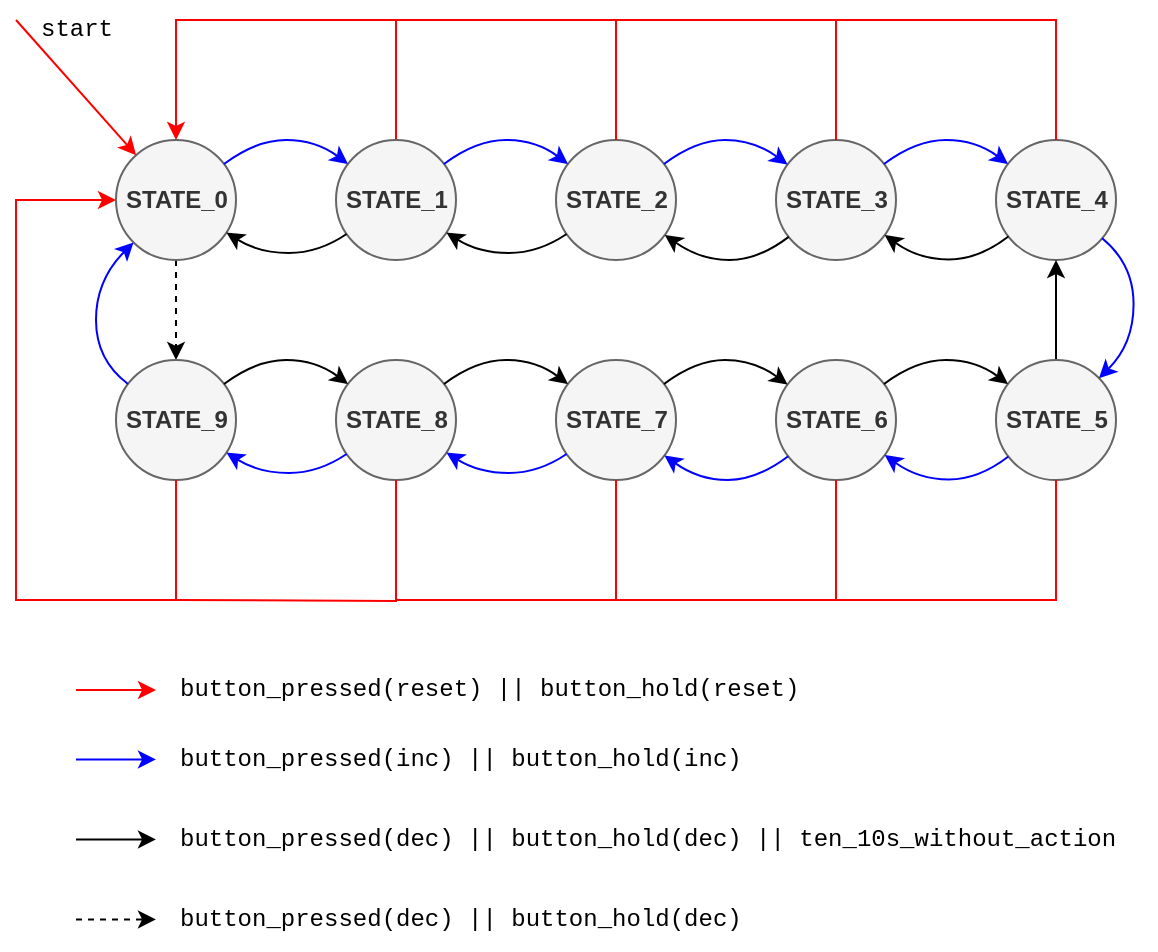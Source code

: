 <mxfile version="20.3.0" type="device"><diagram id="Iyprk-X7drIRWOE8n8lU" name="Page-1"><mxGraphModel dx="981" dy="631" grid="1" gridSize="10" guides="1" tooltips="1" connect="1" arrows="1" fold="1" page="1" pageScale="1" pageWidth="827" pageHeight="1169" math="0" shadow="0"><root><mxCell id="0"/><mxCell id="1" parent="0"/><mxCell id="XZF1xgV7L7DOeaFU_y2T-44" style="edgeStyle=orthogonalEdgeStyle;rounded=0;orthogonalLoop=1;jettySize=auto;html=1;entryX=0.5;entryY=0;entryDx=0;entryDy=0;dashed=1;" edge="1" parent="1" source="XZF1xgV7L7DOeaFU_y2T-1" target="XZF1xgV7L7DOeaFU_y2T-5"><mxGeometry relative="1" as="geometry"/></mxCell><mxCell id="XZF1xgV7L7DOeaFU_y2T-1" value="STATE_0" style="shape=ellipse;html=1;dashed=0;whitespace=wrap;aspect=fixed;perimeter=ellipsePerimeter;fillColor=#f5f5f5;strokeColor=#666666;fontColor=#333333;fontStyle=1" vertex="1" parent="1"><mxGeometry x="170" y="180" width="60" height="60" as="geometry"/></mxCell><mxCell id="XZF1xgV7L7DOeaFU_y2T-11" style="edgeStyle=orthogonalEdgeStyle;rounded=0;orthogonalLoop=1;jettySize=auto;html=1;entryX=0.5;entryY=0;entryDx=0;entryDy=0;strokeWidth=1;fillColor=#f8cecc;strokeColor=#FF0000;" edge="1" parent="1" source="XZF1xgV7L7DOeaFU_y2T-2" target="XZF1xgV7L7DOeaFU_y2T-1"><mxGeometry relative="1" as="geometry"><Array as="points"><mxPoint x="310" y="120"/><mxPoint x="200" y="120"/></Array></mxGeometry></mxCell><mxCell id="XZF1xgV7L7DOeaFU_y2T-2" value="STATE_1" style="shape=ellipse;html=1;dashed=0;whitespace=wrap;aspect=fixed;perimeter=ellipsePerimeter;fillColor=#f5f5f5;strokeColor=#666666;fontColor=#333333;fontStyle=1" vertex="1" parent="1"><mxGeometry x="280" y="180" width="60" height="60" as="geometry"/></mxCell><mxCell id="XZF1xgV7L7DOeaFU_y2T-3" value="STATE_2" style="shape=ellipse;html=1;dashed=0;whitespace=wrap;aspect=fixed;perimeter=ellipsePerimeter;fillColor=#f5f5f5;strokeColor=#666666;fontColor=#333333;fontStyle=1" vertex="1" parent="1"><mxGeometry x="390" y="180" width="60" height="60" as="geometry"/></mxCell><mxCell id="XZF1xgV7L7DOeaFU_y2T-4" value="STATE_3" style="shape=ellipse;html=1;dashed=0;whitespace=wrap;aspect=fixed;perimeter=ellipsePerimeter;fillColor=#f5f5f5;strokeColor=#666666;fontColor=#333333;fontStyle=1" vertex="1" parent="1"><mxGeometry x="500" y="180" width="60" height="60" as="geometry"/></mxCell><mxCell id="XZF1xgV7L7DOeaFU_y2T-5" value="STATE_9" style="shape=ellipse;html=1;dashed=0;whitespace=wrap;aspect=fixed;perimeter=ellipsePerimeter;fillColor=#f5f5f5;strokeColor=#666666;fontColor=#333333;fontStyle=1" vertex="1" parent="1"><mxGeometry x="170" y="290" width="60" height="60" as="geometry"/></mxCell><mxCell id="XZF1xgV7L7DOeaFU_y2T-6" value="STATE_8" style="shape=ellipse;html=1;dashed=0;whitespace=wrap;aspect=fixed;perimeter=ellipsePerimeter;fillColor=#f5f5f5;strokeColor=#666666;fontColor=#333333;fontStyle=1" vertex="1" parent="1"><mxGeometry x="280" y="290" width="60" height="60" as="geometry"/></mxCell><mxCell id="XZF1xgV7L7DOeaFU_y2T-7" value="STATE_7" style="shape=ellipse;html=1;dashed=0;whitespace=wrap;aspect=fixed;perimeter=ellipsePerimeter;fillColor=#f5f5f5;strokeColor=#666666;fontColor=#333333;fontStyle=1" vertex="1" parent="1"><mxGeometry x="390" y="290" width="60" height="60" as="geometry"/></mxCell><mxCell id="XZF1xgV7L7DOeaFU_y2T-8" value="STATE_6" style="shape=ellipse;html=1;dashed=0;whitespace=wrap;aspect=fixed;perimeter=ellipsePerimeter;fillColor=#f5f5f5;strokeColor=#666666;fontColor=#333333;fontStyle=1" vertex="1" parent="1"><mxGeometry x="500" y="290" width="60" height="60" as="geometry"/></mxCell><mxCell id="XZF1xgV7L7DOeaFU_y2T-9" value="STATE_4" style="shape=ellipse;html=1;dashed=0;whitespace=wrap;aspect=fixed;perimeter=ellipsePerimeter;fillColor=#f5f5f5;strokeColor=#666666;fontColor=#333333;fontStyle=1" vertex="1" parent="1"><mxGeometry x="610" y="180" width="60" height="60" as="geometry"/></mxCell><mxCell id="XZF1xgV7L7DOeaFU_y2T-45" style="edgeStyle=orthogonalEdgeStyle;rounded=0;orthogonalLoop=1;jettySize=auto;html=1;" edge="1" parent="1" source="XZF1xgV7L7DOeaFU_y2T-10" target="XZF1xgV7L7DOeaFU_y2T-9"><mxGeometry relative="1" as="geometry"/></mxCell><mxCell id="XZF1xgV7L7DOeaFU_y2T-10" value="STATE_5" style="shape=ellipse;html=1;dashed=0;whitespace=wrap;aspect=fixed;perimeter=ellipsePerimeter;fillColor=#f5f5f5;strokeColor=#666666;fontColor=#333333;fontStyle=1" vertex="1" parent="1"><mxGeometry x="610" y="290" width="60" height="60" as="geometry"/></mxCell><mxCell id="XZF1xgV7L7DOeaFU_y2T-13" value="" style="endArrow=none;html=1;rounded=0;edgeStyle=orthogonalEdgeStyle;strokeWidth=1;fillColor=#f8cecc;strokeColor=#FF0000;" edge="1" parent="1" source="XZF1xgV7L7DOeaFU_y2T-3"><mxGeometry width="50" height="50" relative="1" as="geometry"><mxPoint x="380" y="340" as="sourcePoint"/><mxPoint x="310" y="120" as="targetPoint"/><Array as="points"><mxPoint x="420" y="120"/></Array></mxGeometry></mxCell><mxCell id="XZF1xgV7L7DOeaFU_y2T-14" value="" style="endArrow=none;html=1;rounded=0;edgeStyle=orthogonalEdgeStyle;strokeWidth=1;fillColor=#f8cecc;strokeColor=#FF0000;" edge="1" parent="1" source="XZF1xgV7L7DOeaFU_y2T-4"><mxGeometry width="50" height="50" relative="1" as="geometry"><mxPoint x="524" y="180" as="sourcePoint"/><mxPoint x="414" y="120" as="targetPoint"/><Array as="points"><mxPoint x="530" y="120"/></Array></mxGeometry></mxCell><mxCell id="XZF1xgV7L7DOeaFU_y2T-16" value="" style="endArrow=none;html=1;rounded=0;edgeStyle=orthogonalEdgeStyle;strokeWidth=1;fillColor=#f8cecc;strokeColor=#FF0000;" edge="1" parent="1" source="XZF1xgV7L7DOeaFU_y2T-9"><mxGeometry width="50" height="50" relative="1" as="geometry"><mxPoint x="626" y="140" as="sourcePoint"/><mxPoint x="530" y="120" as="targetPoint"/><Array as="points"><mxPoint x="640" y="120"/></Array></mxGeometry></mxCell><mxCell id="XZF1xgV7L7DOeaFU_y2T-17" style="edgeStyle=orthogonalEdgeStyle;rounded=0;orthogonalLoop=1;jettySize=auto;html=1;strokeWidth=1;fillColor=#f8cecc;strokeColor=#FF0000;" edge="1" parent="1" target="XZF1xgV7L7DOeaFU_y2T-1"><mxGeometry relative="1" as="geometry"><mxPoint x="200" y="350" as="sourcePoint"/><mxPoint x="90" y="350" as="targetPoint"/><Array as="points"><mxPoint x="200" y="410"/><mxPoint x="120" y="410"/><mxPoint x="120" y="210"/></Array></mxGeometry></mxCell><mxCell id="XZF1xgV7L7DOeaFU_y2T-18" value="" style="endArrow=none;html=1;rounded=0;entryX=0.5;entryY=1;entryDx=0;entryDy=0;edgeStyle=orthogonalEdgeStyle;strokeWidth=1;fillColor=#f8cecc;strokeColor=#FF0000;" edge="1" parent="1" target="XZF1xgV7L7DOeaFU_y2T-6"><mxGeometry width="50" height="50" relative="1" as="geometry"><mxPoint x="200" y="410" as="sourcePoint"/><mxPoint x="290" y="290" as="targetPoint"/></mxGeometry></mxCell><mxCell id="XZF1xgV7L7DOeaFU_y2T-19" value="" style="endArrow=none;html=1;rounded=0;edgeStyle=orthogonalEdgeStyle;strokeWidth=1;fillColor=#f8cecc;strokeColor=#FF0000;" edge="1" parent="1" target="XZF1xgV7L7DOeaFU_y2T-7"><mxGeometry width="50" height="50" relative="1" as="geometry"><mxPoint x="310" y="410" as="sourcePoint"/><mxPoint x="420" y="380" as="targetPoint"/><Array as="points"><mxPoint x="420" y="410"/></Array></mxGeometry></mxCell><mxCell id="XZF1xgV7L7DOeaFU_y2T-20" value="" style="endArrow=none;html=1;rounded=0;edgeStyle=orthogonalEdgeStyle;strokeWidth=1;fillColor=#f8cecc;strokeColor=#FF0000;" edge="1" parent="1" target="XZF1xgV7L7DOeaFU_y2T-8"><mxGeometry width="50" height="50" relative="1" as="geometry"><mxPoint x="420" y="410" as="sourcePoint"/><mxPoint x="530" y="360" as="targetPoint"/><Array as="points"><mxPoint x="530" y="410"/></Array></mxGeometry></mxCell><mxCell id="XZF1xgV7L7DOeaFU_y2T-21" value="" style="endArrow=none;html=1;rounded=0;edgeStyle=orthogonalEdgeStyle;strokeWidth=1;fillColor=#f8cecc;strokeColor=#FF0000;" edge="1" parent="1" target="XZF1xgV7L7DOeaFU_y2T-10"><mxGeometry width="50" height="50" relative="1" as="geometry"><mxPoint x="530" y="410" as="sourcePoint"/><mxPoint x="640" y="360" as="targetPoint"/><Array as="points"><mxPoint x="640" y="410"/></Array></mxGeometry></mxCell><mxCell id="XZF1xgV7L7DOeaFU_y2T-23" value="" style="curved=1;endArrow=classic;html=1;rounded=0;strokeColor=#0000FF;" edge="1" parent="1" source="XZF1xgV7L7DOeaFU_y2T-1" target="XZF1xgV7L7DOeaFU_y2T-2"><mxGeometry width="50" height="50" relative="1" as="geometry"><mxPoint x="340" y="310" as="sourcePoint"/><mxPoint x="390" y="260" as="targetPoint"/><Array as="points"><mxPoint x="240" y="180"/><mxPoint x="270" y="180"/></Array></mxGeometry></mxCell><mxCell id="XZF1xgV7L7DOeaFU_y2T-26" value="" style="curved=1;endArrow=classic;html=1;rounded=0;strokeColor=#0000FF;" edge="1" parent="1" source="XZF1xgV7L7DOeaFU_y2T-2" target="XZF1xgV7L7DOeaFU_y2T-3"><mxGeometry width="50" height="50" relative="1" as="geometry"><mxPoint x="340.003" y="179.997" as="sourcePoint"/><mxPoint x="407.577" y="179.997" as="targetPoint"/><Array as="points"><mxPoint x="350" y="180"/><mxPoint x="380" y="180"/></Array></mxGeometry></mxCell><mxCell id="XZF1xgV7L7DOeaFU_y2T-27" value="" style="curved=1;endArrow=classic;html=1;rounded=0;strokeColor=#0000FF;" edge="1" parent="1" source="XZF1xgV7L7DOeaFU_y2T-3" target="XZF1xgV7L7DOeaFU_y2T-4"><mxGeometry width="50" height="50" relative="1" as="geometry"><mxPoint x="440.003" y="188.787" as="sourcePoint"/><mxPoint x="507.577" y="188.787" as="targetPoint"/><Array as="points"><mxPoint x="460" y="180"/><mxPoint x="489" y="180"/></Array></mxGeometry></mxCell><mxCell id="XZF1xgV7L7DOeaFU_y2T-28" value="" style="curved=1;endArrow=classic;html=1;rounded=0;strokeColor=#0000FF;" edge="1" parent="1" source="XZF1xgV7L7DOeaFU_y2T-4" target="XZF1xgV7L7DOeaFU_y2T-9"><mxGeometry width="50" height="50" relative="1" as="geometry"><mxPoint x="550" y="192" as="sourcePoint"/><mxPoint x="611.789" y="192.285" as="targetPoint"/><Array as="points"><mxPoint x="570" y="180"/><mxPoint x="600" y="180"/></Array></mxGeometry></mxCell><mxCell id="XZF1xgV7L7DOeaFU_y2T-29" value="" style="curved=1;endArrow=classic;html=1;rounded=0;strokeColor=#0000FF;" edge="1" parent="1" source="XZF1xgV7L7DOeaFU_y2T-6" target="XZF1xgV7L7DOeaFU_y2T-5"><mxGeometry width="50" height="50" relative="1" as="geometry"><mxPoint x="290.177" y="337.72" as="sourcePoint"/><mxPoint x="222.603" y="337.72" as="targetPoint"/><Array as="points"><mxPoint x="271.39" y="346.507"/><mxPoint x="241.39" y="346.507"/></Array></mxGeometry></mxCell><mxCell id="XZF1xgV7L7DOeaFU_y2T-30" value="" style="curved=1;endArrow=classic;html=1;rounded=0;strokeColor=#0000FF;" edge="1" parent="1" source="XZF1xgV7L7DOeaFU_y2T-7" target="XZF1xgV7L7DOeaFU_y2T-6"><mxGeometry width="50" height="50" relative="1" as="geometry"><mxPoint x="400.177" y="337.72" as="sourcePoint"/><mxPoint x="332.603" y="337.72" as="targetPoint"/><Array as="points"><mxPoint x="381.39" y="346.507"/><mxPoint x="351.39" y="346.507"/></Array></mxGeometry></mxCell><mxCell id="XZF1xgV7L7DOeaFU_y2T-31" value="" style="curved=1;endArrow=classic;html=1;rounded=0;strokeColor=#0000FF;" edge="1" parent="1" source="XZF1xgV7L7DOeaFU_y2T-8" target="XZF1xgV7L7DOeaFU_y2T-7"><mxGeometry width="50" height="50" relative="1" as="geometry"><mxPoint x="507.179" y="337.72" as="sourcePoint"/><mxPoint x="445.39" y="338.005" as="targetPoint"/><Array as="points"><mxPoint x="490.39" y="350.005"/><mxPoint x="461.39" y="350.005"/></Array></mxGeometry></mxCell><mxCell id="XZF1xgV7L7DOeaFU_y2T-32" value="" style="curved=1;endArrow=classic;html=1;rounded=0;strokeColor=#0000FF;" edge="1" parent="1" source="XZF1xgV7L7DOeaFU_y2T-10" target="XZF1xgV7L7DOeaFU_y2T-8"><mxGeometry width="50" height="50" relative="1" as="geometry"><mxPoint x="617.39" y="337.72" as="sourcePoint"/><mxPoint x="555.39" y="337.72" as="targetPoint"/><Array as="points"><mxPoint x="601.39" y="349.72"/><mxPoint x="571.39" y="349.72"/></Array></mxGeometry></mxCell><mxCell id="XZF1xgV7L7DOeaFU_y2T-34" value="" style="curved=1;endArrow=classic;html=1;rounded=0;" edge="1" parent="1" source="XZF1xgV7L7DOeaFU_y2T-2" target="XZF1xgV7L7DOeaFU_y2T-1"><mxGeometry width="50" height="50" relative="1" as="geometry"><mxPoint x="290.177" y="227.72" as="sourcePoint"/><mxPoint x="222.603" y="227.72" as="targetPoint"/><Array as="points"><mxPoint x="271.39" y="236.507"/><mxPoint x="241.39" y="236.507"/></Array></mxGeometry></mxCell><mxCell id="XZF1xgV7L7DOeaFU_y2T-35" value="" style="curved=1;endArrow=classic;html=1;rounded=0;" edge="1" parent="1" source="XZF1xgV7L7DOeaFU_y2T-3" target="XZF1xgV7L7DOeaFU_y2T-2"><mxGeometry width="50" height="50" relative="1" as="geometry"><mxPoint x="400.177" y="227.72" as="sourcePoint"/><mxPoint x="332.603" y="227.72" as="targetPoint"/><Array as="points"><mxPoint x="381.39" y="236.507"/><mxPoint x="351.39" y="236.507"/></Array></mxGeometry></mxCell><mxCell id="XZF1xgV7L7DOeaFU_y2T-36" value="" style="curved=1;endArrow=classic;html=1;rounded=0;" edge="1" parent="1" source="XZF1xgV7L7DOeaFU_y2T-4" target="XZF1xgV7L7DOeaFU_y2T-3"><mxGeometry width="50" height="50" relative="1" as="geometry"><mxPoint x="507.179" y="228.005" as="sourcePoint"/><mxPoint x="445.39" y="227.72" as="targetPoint"/><Array as="points"><mxPoint x="491.179" y="240.005"/><mxPoint x="462.179" y="240.005"/></Array></mxGeometry></mxCell><mxCell id="XZF1xgV7L7DOeaFU_y2T-37" value="" style="curved=1;endArrow=classic;html=1;rounded=0;" edge="1" parent="1" source="XZF1xgV7L7DOeaFU_y2T-9" target="XZF1xgV7L7DOeaFU_y2T-4"><mxGeometry width="50" height="50" relative="1" as="geometry"><mxPoint x="617.39" y="227.72" as="sourcePoint"/><mxPoint x="555.39" y="227.72" as="targetPoint"/><Array as="points"><mxPoint x="601.39" y="239.72"/><mxPoint x="571.39" y="239.72"/></Array></mxGeometry></mxCell><mxCell id="XZF1xgV7L7DOeaFU_y2T-38" value="" style="curved=1;endArrow=classic;html=1;rounded=0;" edge="1" parent="1" source="XZF1xgV7L7DOeaFU_y2T-5" target="XZF1xgV7L7DOeaFU_y2T-6"><mxGeometry width="50" height="50" relative="1" as="geometry"><mxPoint x="224" y="302" as="sourcePoint"/><mxPoint x="286" y="302" as="targetPoint"/><Array as="points"><mxPoint x="240" y="290"/><mxPoint x="270" y="290"/></Array></mxGeometry></mxCell><mxCell id="XZF1xgV7L7DOeaFU_y2T-39" value="" style="curved=1;endArrow=classic;html=1;rounded=0;" edge="1" parent="1" source="XZF1xgV7L7DOeaFU_y2T-6" target="XZF1xgV7L7DOeaFU_y2T-7"><mxGeometry width="50" height="50" relative="1" as="geometry"><mxPoint x="334" y="302" as="sourcePoint"/><mxPoint x="396" y="302" as="targetPoint"/><Array as="points"><mxPoint x="350" y="290"/><mxPoint x="380" y="290"/></Array></mxGeometry></mxCell><mxCell id="XZF1xgV7L7DOeaFU_y2T-40" value="" style="curved=1;endArrow=classic;html=1;rounded=0;" edge="1" parent="1" source="XZF1xgV7L7DOeaFU_y2T-7" target="XZF1xgV7L7DOeaFU_y2T-8"><mxGeometry width="50" height="50" relative="1" as="geometry"><mxPoint x="444" y="302" as="sourcePoint"/><mxPoint x="505.789" y="302.285" as="targetPoint"/><Array as="points"><mxPoint x="460" y="290"/><mxPoint x="489" y="290"/></Array></mxGeometry></mxCell><mxCell id="XZF1xgV7L7DOeaFU_y2T-41" value="" style="curved=1;endArrow=classic;html=1;rounded=0;" edge="1" parent="1" source="XZF1xgV7L7DOeaFU_y2T-8" target="XZF1xgV7L7DOeaFU_y2T-10"><mxGeometry width="50" height="50" relative="1" as="geometry"><mxPoint x="554" y="302" as="sourcePoint"/><mxPoint x="616" y="302" as="targetPoint"/><Array as="points"><mxPoint x="570" y="290"/><mxPoint x="600" y="290"/></Array></mxGeometry></mxCell><mxCell id="XZF1xgV7L7DOeaFU_y2T-46" value="" style="curved=1;endArrow=classic;html=1;rounded=0;strokeColor=#0000FF;" edge="1" parent="1"><mxGeometry width="50" height="50" relative="1" as="geometry"><mxPoint x="176" y="302" as="sourcePoint"/><mxPoint x="178.787" y="231.213" as="targetPoint"/><Array as="points"><mxPoint x="160" y="290"/><mxPoint x="160" y="250"/></Array></mxGeometry></mxCell><mxCell id="XZF1xgV7L7DOeaFU_y2T-47" value="" style="curved=1;endArrow=classic;html=1;rounded=0;strokeColor=#0000FF;" edge="1" parent="1" source="XZF1xgV7L7DOeaFU_y2T-9" target="XZF1xgV7L7DOeaFU_y2T-10"><mxGeometry width="50" height="50" relative="1" as="geometry"><mxPoint x="662.787" y="230.003" as="sourcePoint"/><mxPoint x="660" y="300.79" as="targetPoint"/><Array as="points"><mxPoint x="678.787" y="242.003"/><mxPoint x="678.787" y="282.003"/></Array></mxGeometry></mxCell><mxCell id="XZF1xgV7L7DOeaFU_y2T-48" value="" style="endArrow=classic;html=1;rounded=0;strokeColor=#FF0000;strokeWidth=1;" edge="1" parent="1"><mxGeometry width="50" height="50" relative="1" as="geometry"><mxPoint x="150" y="455" as="sourcePoint"/><mxPoint x="190" y="455" as="targetPoint"/></mxGeometry></mxCell><mxCell id="XZF1xgV7L7DOeaFU_y2T-49" value="" style="endArrow=classic;html=1;rounded=0;strokeColor=#0000FF;strokeWidth=1;" edge="1" parent="1"><mxGeometry width="50" height="50" relative="1" as="geometry"><mxPoint x="150" y="489.71" as="sourcePoint"/><mxPoint x="190" y="489.71" as="targetPoint"/></mxGeometry></mxCell><mxCell id="XZF1xgV7L7DOeaFU_y2T-50" value="" style="endArrow=classic;html=1;rounded=0;strokeColor=#000000;strokeWidth=1;" edge="1" parent="1"><mxGeometry width="50" height="50" relative="1" as="geometry"><mxPoint x="150" y="529.71" as="sourcePoint"/><mxPoint x="190" y="529.71" as="targetPoint"/></mxGeometry></mxCell><mxCell id="XZF1xgV7L7DOeaFU_y2T-51" value="" style="endArrow=classic;html=1;rounded=0;dashed=1;strokeColor=#000000;strokeWidth=1;" edge="1" parent="1"><mxGeometry width="50" height="50" relative="1" as="geometry"><mxPoint x="150" y="569.71" as="sourcePoint"/><mxPoint x="190" y="569.71" as="targetPoint"/></mxGeometry></mxCell><mxCell id="XZF1xgV7L7DOeaFU_y2T-52" value="button_pressed(reset) || button_hold(reset)" style="text;html=1;align=left;verticalAlign=middle;resizable=0;points=[];autosize=1;strokeColor=none;fillColor=none;fontFamily=Courier New;" vertex="1" parent="1"><mxGeometry x="200" y="440" width="330" height="30" as="geometry"/></mxCell><mxCell id="XZF1xgV7L7DOeaFU_y2T-53" value="" style="endArrow=classic;html=1;rounded=0;strokeColor=#FF0000;strokeWidth=1;" edge="1" parent="1" target="XZF1xgV7L7DOeaFU_y2T-1"><mxGeometry width="50" height="50" relative="1" as="geometry"><mxPoint x="120" y="120" as="sourcePoint"/><mxPoint x="440" y="300" as="targetPoint"/></mxGeometry></mxCell><mxCell id="XZF1xgV7L7DOeaFU_y2T-54" value="button_pressed(inc) || button_hold(inc)" style="text;html=1;align=left;verticalAlign=middle;resizable=0;points=[];autosize=1;strokeColor=none;fillColor=none;fontFamily=Courier New;" vertex="1" parent="1"><mxGeometry x="200" y="475" width="300" height="30" as="geometry"/></mxCell><mxCell id="XZF1xgV7L7DOeaFU_y2T-55" value="button_pressed(dec) || button_hold(dec) || ten_10s_without_action" style="text;html=1;align=left;verticalAlign=middle;resizable=0;points=[];autosize=1;strokeColor=none;fillColor=none;fontFamily=Courier New;" vertex="1" parent="1"><mxGeometry x="200" y="515" width="490" height="30" as="geometry"/></mxCell><mxCell id="XZF1xgV7L7DOeaFU_y2T-56" value="button_pressed(dec) || button_hold(dec)" style="text;html=1;align=left;verticalAlign=middle;resizable=0;points=[];autosize=1;strokeColor=none;fillColor=none;fontFamily=Courier New;" vertex="1" parent="1"><mxGeometry x="200" y="555" width="300" height="30" as="geometry"/></mxCell><mxCell id="XZF1xgV7L7DOeaFU_y2T-57" value="start" style="text;html=1;align=center;verticalAlign=middle;resizable=0;points=[];autosize=1;strokeColor=none;fillColor=none;fontFamily=Courier New;" vertex="1" parent="1"><mxGeometry x="120" y="110" width="60" height="30" as="geometry"/></mxCell></root></mxGraphModel></diagram></mxfile>